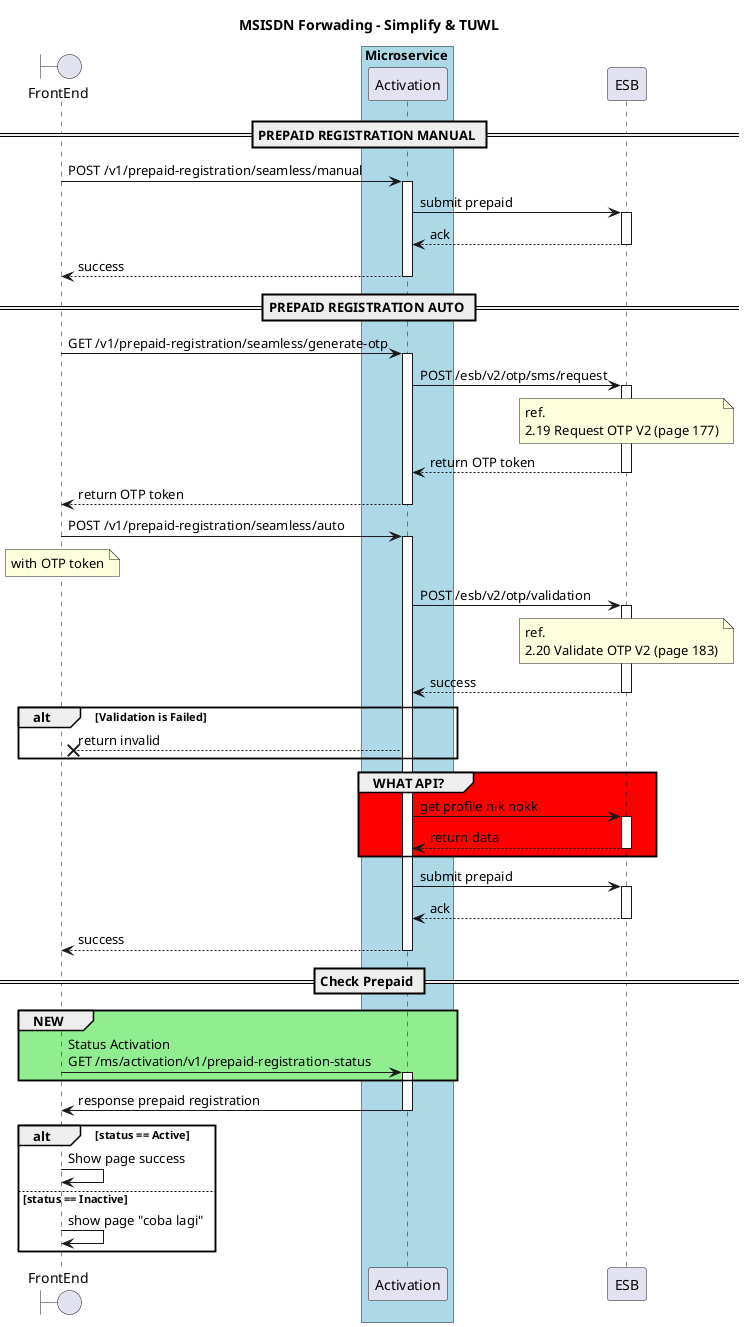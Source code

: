 @startuml Msisdn Forwarding (Seamless) \nPrepaid Registration
title MSISDN Forwading - Simplify & TUWL

boundary FrontEnd as fe

box Microservice #LightBlue
participant "Activation" as act
end box

participant ESB as esb

== PREPAID REGISTRATION MANUAL ==
fe -> act ++: POST /v1/prepaid-registration/seamless/manual
act -> esb ++: submit prepaid
esb --> act --: ack
act --> fe --: success

== PREPAID REGISTRATION AUTO ==
fe -> act ++: GET /v1/prepaid-registration/seamless/generate-otp
act -> esb ++: POST /esb/v2/otp/sms/request
note over esb
    ref.
    2.19 Request OTP V2 (page 177)
end note
esb --> act --: return OTP token
act --> fe --: return OTP token

fe -> act ++: POST /v1/prepaid-registration/seamless/auto
note over fe
    with OTP token
end note
act -> esb ++: POST /esb/v2/otp/validation
note over esb
    ref.
    2.20 Validate OTP V2 (page 183)
end note
esb --> act --: success
alt Validation is Failed
    act --x fe : return invalid
end
group #Red WHAT API?
    act -> esb ++: get profile nik nokk
    esb --> act --: return data
end
act -> esb ++: submit prepaid
esb --> act --: ack
act --> fe --: success
== Check Prepaid ==

group #LightGreen NEW
    fe -> act ++ : Status Activation \nGET /ms/activation/v1/prepaid-registration-status
end
act -> fe --: response prepaid registration
alt status == Active
    fe -> fe  : Show page success
else status == Inactive
    fe -> fe : show page "coba lagi"
end